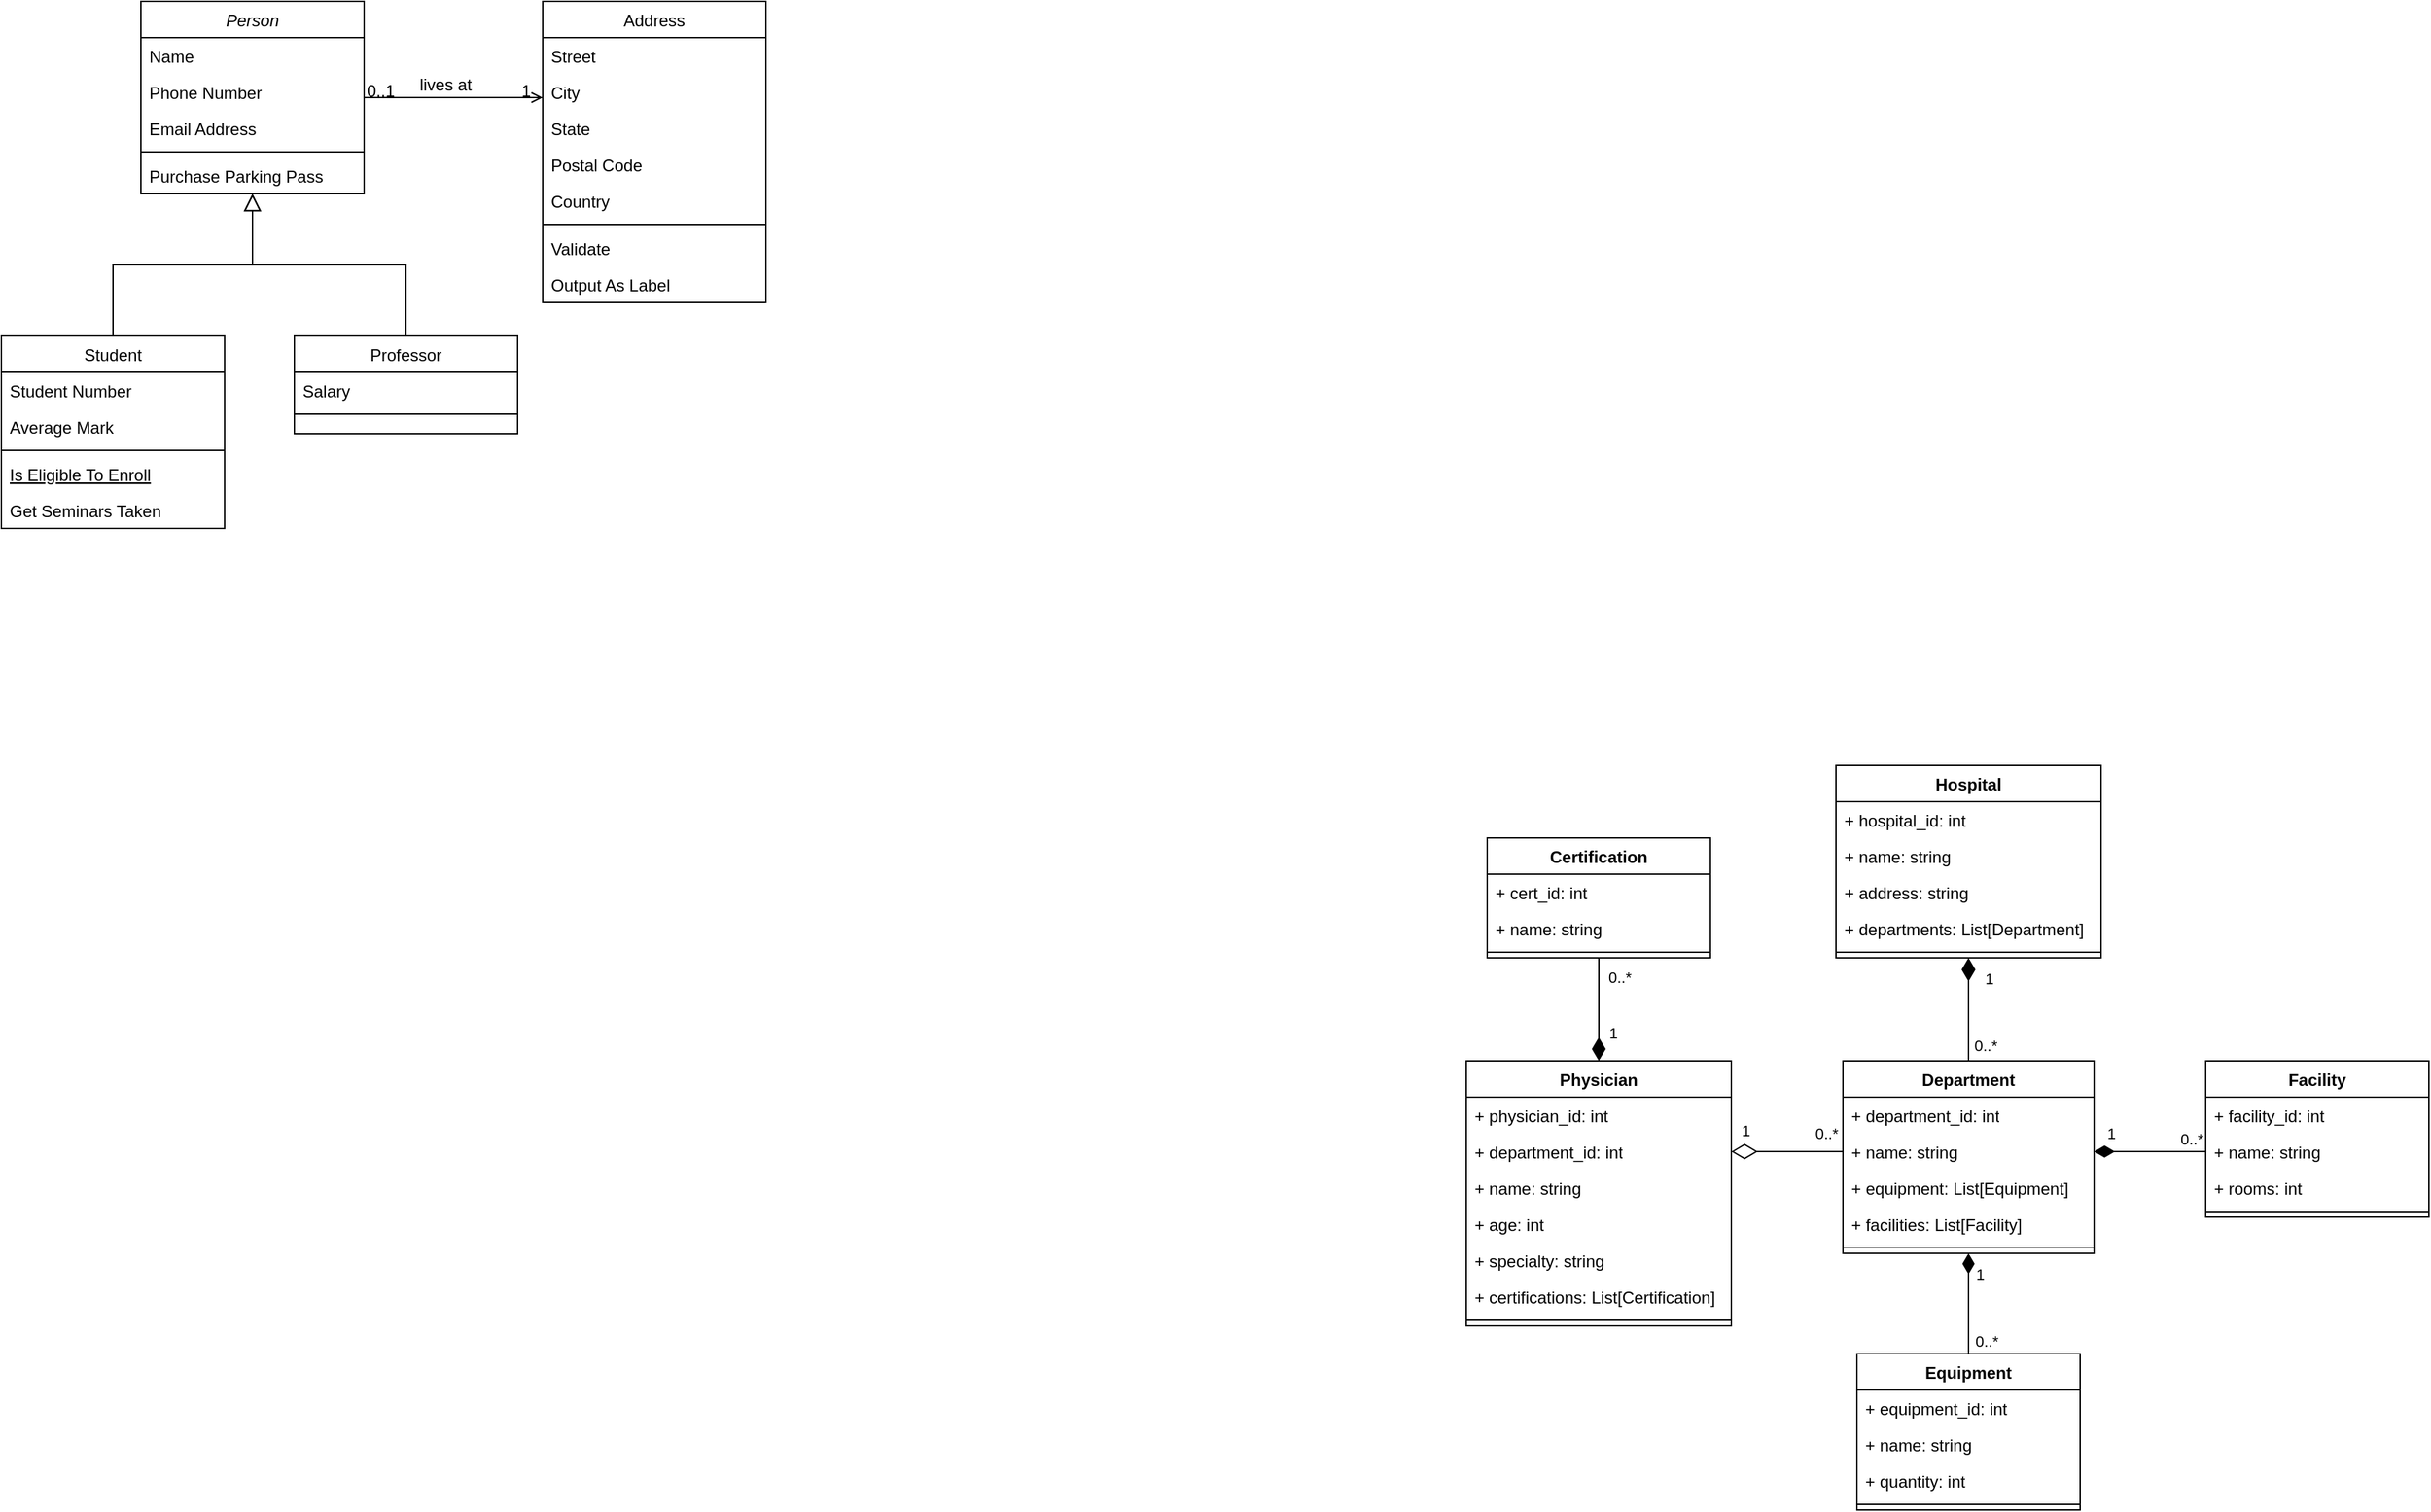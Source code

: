 <mxfile version="22.0.4" type="device">
  <diagram id="C5RBs43oDa-KdzZeNtuy" name="Page-1">
    <mxGraphModel dx="1343" dy="683" grid="1" gridSize="10" guides="1" tooltips="1" connect="1" arrows="1" fold="1" page="1" pageScale="1" pageWidth="827" pageHeight="1169" math="0" shadow="0">
      <root>
        <mxCell id="WIyWlLk6GJQsqaUBKTNV-0" />
        <mxCell id="WIyWlLk6GJQsqaUBKTNV-1" parent="WIyWlLk6GJQsqaUBKTNV-0" />
        <mxCell id="zkfFHV4jXpPFQw0GAbJ--0" value="Person" style="swimlane;fontStyle=2;align=center;verticalAlign=top;childLayout=stackLayout;horizontal=1;startSize=26;horizontalStack=0;resizeParent=1;resizeLast=0;collapsible=1;marginBottom=0;rounded=0;shadow=0;strokeWidth=1;" parent="WIyWlLk6GJQsqaUBKTNV-1" vertex="1">
          <mxGeometry x="220" y="120" width="160" height="138" as="geometry">
            <mxRectangle x="230" y="140" width="160" height="26" as="alternateBounds" />
          </mxGeometry>
        </mxCell>
        <mxCell id="zkfFHV4jXpPFQw0GAbJ--1" value="Name" style="text;align=left;verticalAlign=top;spacingLeft=4;spacingRight=4;overflow=hidden;rotatable=0;points=[[0,0.5],[1,0.5]];portConstraint=eastwest;" parent="zkfFHV4jXpPFQw0GAbJ--0" vertex="1">
          <mxGeometry y="26" width="160" height="26" as="geometry" />
        </mxCell>
        <mxCell id="zkfFHV4jXpPFQw0GAbJ--2" value="Phone Number" style="text;align=left;verticalAlign=top;spacingLeft=4;spacingRight=4;overflow=hidden;rotatable=0;points=[[0,0.5],[1,0.5]];portConstraint=eastwest;rounded=0;shadow=0;html=0;" parent="zkfFHV4jXpPFQw0GAbJ--0" vertex="1">
          <mxGeometry y="52" width="160" height="26" as="geometry" />
        </mxCell>
        <mxCell id="zkfFHV4jXpPFQw0GAbJ--3" value="Email Address" style="text;align=left;verticalAlign=top;spacingLeft=4;spacingRight=4;overflow=hidden;rotatable=0;points=[[0,0.5],[1,0.5]];portConstraint=eastwest;rounded=0;shadow=0;html=0;" parent="zkfFHV4jXpPFQw0GAbJ--0" vertex="1">
          <mxGeometry y="78" width="160" height="26" as="geometry" />
        </mxCell>
        <mxCell id="zkfFHV4jXpPFQw0GAbJ--4" value="" style="line;html=1;strokeWidth=1;align=left;verticalAlign=middle;spacingTop=-1;spacingLeft=3;spacingRight=3;rotatable=0;labelPosition=right;points=[];portConstraint=eastwest;" parent="zkfFHV4jXpPFQw0GAbJ--0" vertex="1">
          <mxGeometry y="104" width="160" height="8" as="geometry" />
        </mxCell>
        <mxCell id="zkfFHV4jXpPFQw0GAbJ--5" value="Purchase Parking Pass" style="text;align=left;verticalAlign=top;spacingLeft=4;spacingRight=4;overflow=hidden;rotatable=0;points=[[0,0.5],[1,0.5]];portConstraint=eastwest;" parent="zkfFHV4jXpPFQw0GAbJ--0" vertex="1">
          <mxGeometry y="112" width="160" height="26" as="geometry" />
        </mxCell>
        <mxCell id="zkfFHV4jXpPFQw0GAbJ--6" value="Student" style="swimlane;fontStyle=0;align=center;verticalAlign=top;childLayout=stackLayout;horizontal=1;startSize=26;horizontalStack=0;resizeParent=1;resizeLast=0;collapsible=1;marginBottom=0;rounded=0;shadow=0;strokeWidth=1;" parent="WIyWlLk6GJQsqaUBKTNV-1" vertex="1">
          <mxGeometry x="120" y="360" width="160" height="138" as="geometry">
            <mxRectangle x="130" y="380" width="160" height="26" as="alternateBounds" />
          </mxGeometry>
        </mxCell>
        <mxCell id="zkfFHV4jXpPFQw0GAbJ--7" value="Student Number" style="text;align=left;verticalAlign=top;spacingLeft=4;spacingRight=4;overflow=hidden;rotatable=0;points=[[0,0.5],[1,0.5]];portConstraint=eastwest;" parent="zkfFHV4jXpPFQw0GAbJ--6" vertex="1">
          <mxGeometry y="26" width="160" height="26" as="geometry" />
        </mxCell>
        <mxCell id="zkfFHV4jXpPFQw0GAbJ--8" value="Average Mark" style="text;align=left;verticalAlign=top;spacingLeft=4;spacingRight=4;overflow=hidden;rotatable=0;points=[[0,0.5],[1,0.5]];portConstraint=eastwest;rounded=0;shadow=0;html=0;" parent="zkfFHV4jXpPFQw0GAbJ--6" vertex="1">
          <mxGeometry y="52" width="160" height="26" as="geometry" />
        </mxCell>
        <mxCell id="zkfFHV4jXpPFQw0GAbJ--9" value="" style="line;html=1;strokeWidth=1;align=left;verticalAlign=middle;spacingTop=-1;spacingLeft=3;spacingRight=3;rotatable=0;labelPosition=right;points=[];portConstraint=eastwest;" parent="zkfFHV4jXpPFQw0GAbJ--6" vertex="1">
          <mxGeometry y="78" width="160" height="8" as="geometry" />
        </mxCell>
        <mxCell id="zkfFHV4jXpPFQw0GAbJ--10" value="Is Eligible To Enroll" style="text;align=left;verticalAlign=top;spacingLeft=4;spacingRight=4;overflow=hidden;rotatable=0;points=[[0,0.5],[1,0.5]];portConstraint=eastwest;fontStyle=4" parent="zkfFHV4jXpPFQw0GAbJ--6" vertex="1">
          <mxGeometry y="86" width="160" height="26" as="geometry" />
        </mxCell>
        <mxCell id="zkfFHV4jXpPFQw0GAbJ--11" value="Get Seminars Taken" style="text;align=left;verticalAlign=top;spacingLeft=4;spacingRight=4;overflow=hidden;rotatable=0;points=[[0,0.5],[1,0.5]];portConstraint=eastwest;" parent="zkfFHV4jXpPFQw0GAbJ--6" vertex="1">
          <mxGeometry y="112" width="160" height="26" as="geometry" />
        </mxCell>
        <mxCell id="zkfFHV4jXpPFQw0GAbJ--12" value="" style="endArrow=block;endSize=10;endFill=0;shadow=0;strokeWidth=1;rounded=0;edgeStyle=elbowEdgeStyle;elbow=vertical;" parent="WIyWlLk6GJQsqaUBKTNV-1" source="zkfFHV4jXpPFQw0GAbJ--6" target="zkfFHV4jXpPFQw0GAbJ--0" edge="1">
          <mxGeometry width="160" relative="1" as="geometry">
            <mxPoint x="200" y="203" as="sourcePoint" />
            <mxPoint x="200" y="203" as="targetPoint" />
          </mxGeometry>
        </mxCell>
        <mxCell id="zkfFHV4jXpPFQw0GAbJ--13" value="Professor" style="swimlane;fontStyle=0;align=center;verticalAlign=top;childLayout=stackLayout;horizontal=1;startSize=26;horizontalStack=0;resizeParent=1;resizeLast=0;collapsible=1;marginBottom=0;rounded=0;shadow=0;strokeWidth=1;" parent="WIyWlLk6GJQsqaUBKTNV-1" vertex="1">
          <mxGeometry x="330" y="360" width="160" height="70" as="geometry">
            <mxRectangle x="340" y="380" width="170" height="26" as="alternateBounds" />
          </mxGeometry>
        </mxCell>
        <mxCell id="zkfFHV4jXpPFQw0GAbJ--14" value="Salary" style="text;align=left;verticalAlign=top;spacingLeft=4;spacingRight=4;overflow=hidden;rotatable=0;points=[[0,0.5],[1,0.5]];portConstraint=eastwest;" parent="zkfFHV4jXpPFQw0GAbJ--13" vertex="1">
          <mxGeometry y="26" width="160" height="26" as="geometry" />
        </mxCell>
        <mxCell id="zkfFHV4jXpPFQw0GAbJ--15" value="" style="line;html=1;strokeWidth=1;align=left;verticalAlign=middle;spacingTop=-1;spacingLeft=3;spacingRight=3;rotatable=0;labelPosition=right;points=[];portConstraint=eastwest;" parent="zkfFHV4jXpPFQw0GAbJ--13" vertex="1">
          <mxGeometry y="52" width="160" height="8" as="geometry" />
        </mxCell>
        <mxCell id="zkfFHV4jXpPFQw0GAbJ--16" value="" style="endArrow=block;endSize=10;endFill=0;shadow=0;strokeWidth=1;rounded=0;edgeStyle=elbowEdgeStyle;elbow=vertical;" parent="WIyWlLk6GJQsqaUBKTNV-1" source="zkfFHV4jXpPFQw0GAbJ--13" target="zkfFHV4jXpPFQw0GAbJ--0" edge="1">
          <mxGeometry width="160" relative="1" as="geometry">
            <mxPoint x="210" y="373" as="sourcePoint" />
            <mxPoint x="310" y="271" as="targetPoint" />
          </mxGeometry>
        </mxCell>
        <mxCell id="zkfFHV4jXpPFQw0GAbJ--17" value="Address" style="swimlane;fontStyle=0;align=center;verticalAlign=top;childLayout=stackLayout;horizontal=1;startSize=26;horizontalStack=0;resizeParent=1;resizeLast=0;collapsible=1;marginBottom=0;rounded=0;shadow=0;strokeWidth=1;" parent="WIyWlLk6GJQsqaUBKTNV-1" vertex="1">
          <mxGeometry x="508" y="120" width="160" height="216" as="geometry">
            <mxRectangle x="550" y="140" width="160" height="26" as="alternateBounds" />
          </mxGeometry>
        </mxCell>
        <mxCell id="zkfFHV4jXpPFQw0GAbJ--18" value="Street" style="text;align=left;verticalAlign=top;spacingLeft=4;spacingRight=4;overflow=hidden;rotatable=0;points=[[0,0.5],[1,0.5]];portConstraint=eastwest;" parent="zkfFHV4jXpPFQw0GAbJ--17" vertex="1">
          <mxGeometry y="26" width="160" height="26" as="geometry" />
        </mxCell>
        <mxCell id="zkfFHV4jXpPFQw0GAbJ--19" value="City" style="text;align=left;verticalAlign=top;spacingLeft=4;spacingRight=4;overflow=hidden;rotatable=0;points=[[0,0.5],[1,0.5]];portConstraint=eastwest;rounded=0;shadow=0;html=0;" parent="zkfFHV4jXpPFQw0GAbJ--17" vertex="1">
          <mxGeometry y="52" width="160" height="26" as="geometry" />
        </mxCell>
        <mxCell id="zkfFHV4jXpPFQw0GAbJ--20" value="State" style="text;align=left;verticalAlign=top;spacingLeft=4;spacingRight=4;overflow=hidden;rotatable=0;points=[[0,0.5],[1,0.5]];portConstraint=eastwest;rounded=0;shadow=0;html=0;" parent="zkfFHV4jXpPFQw0GAbJ--17" vertex="1">
          <mxGeometry y="78" width="160" height="26" as="geometry" />
        </mxCell>
        <mxCell id="zkfFHV4jXpPFQw0GAbJ--21" value="Postal Code" style="text;align=left;verticalAlign=top;spacingLeft=4;spacingRight=4;overflow=hidden;rotatable=0;points=[[0,0.5],[1,0.5]];portConstraint=eastwest;rounded=0;shadow=0;html=0;" parent="zkfFHV4jXpPFQw0GAbJ--17" vertex="1">
          <mxGeometry y="104" width="160" height="26" as="geometry" />
        </mxCell>
        <mxCell id="zkfFHV4jXpPFQw0GAbJ--22" value="Country" style="text;align=left;verticalAlign=top;spacingLeft=4;spacingRight=4;overflow=hidden;rotatable=0;points=[[0,0.5],[1,0.5]];portConstraint=eastwest;rounded=0;shadow=0;html=0;" parent="zkfFHV4jXpPFQw0GAbJ--17" vertex="1">
          <mxGeometry y="130" width="160" height="26" as="geometry" />
        </mxCell>
        <mxCell id="zkfFHV4jXpPFQw0GAbJ--23" value="" style="line;html=1;strokeWidth=1;align=left;verticalAlign=middle;spacingTop=-1;spacingLeft=3;spacingRight=3;rotatable=0;labelPosition=right;points=[];portConstraint=eastwest;" parent="zkfFHV4jXpPFQw0GAbJ--17" vertex="1">
          <mxGeometry y="156" width="160" height="8" as="geometry" />
        </mxCell>
        <mxCell id="zkfFHV4jXpPFQw0GAbJ--24" value="Validate" style="text;align=left;verticalAlign=top;spacingLeft=4;spacingRight=4;overflow=hidden;rotatable=0;points=[[0,0.5],[1,0.5]];portConstraint=eastwest;" parent="zkfFHV4jXpPFQw0GAbJ--17" vertex="1">
          <mxGeometry y="164" width="160" height="26" as="geometry" />
        </mxCell>
        <mxCell id="zkfFHV4jXpPFQw0GAbJ--25" value="Output As Label" style="text;align=left;verticalAlign=top;spacingLeft=4;spacingRight=4;overflow=hidden;rotatable=0;points=[[0,0.5],[1,0.5]];portConstraint=eastwest;" parent="zkfFHV4jXpPFQw0GAbJ--17" vertex="1">
          <mxGeometry y="190" width="160" height="26" as="geometry" />
        </mxCell>
        <mxCell id="zkfFHV4jXpPFQw0GAbJ--26" value="" style="endArrow=open;shadow=0;strokeWidth=1;rounded=0;endFill=1;edgeStyle=elbowEdgeStyle;elbow=vertical;" parent="WIyWlLk6GJQsqaUBKTNV-1" source="zkfFHV4jXpPFQw0GAbJ--0" target="zkfFHV4jXpPFQw0GAbJ--17" edge="1">
          <mxGeometry x="0.5" y="41" relative="1" as="geometry">
            <mxPoint x="380" y="192" as="sourcePoint" />
            <mxPoint x="540" y="192" as="targetPoint" />
            <mxPoint x="-40" y="32" as="offset" />
          </mxGeometry>
        </mxCell>
        <mxCell id="zkfFHV4jXpPFQw0GAbJ--27" value="0..1" style="resizable=0;align=left;verticalAlign=bottom;labelBackgroundColor=none;fontSize=12;" parent="zkfFHV4jXpPFQw0GAbJ--26" connectable="0" vertex="1">
          <mxGeometry x="-1" relative="1" as="geometry">
            <mxPoint y="4" as="offset" />
          </mxGeometry>
        </mxCell>
        <mxCell id="zkfFHV4jXpPFQw0GAbJ--28" value="1" style="resizable=0;align=right;verticalAlign=bottom;labelBackgroundColor=none;fontSize=12;" parent="zkfFHV4jXpPFQw0GAbJ--26" connectable="0" vertex="1">
          <mxGeometry x="1" relative="1" as="geometry">
            <mxPoint x="-7" y="4" as="offset" />
          </mxGeometry>
        </mxCell>
        <mxCell id="zkfFHV4jXpPFQw0GAbJ--29" value="lives at" style="text;html=1;resizable=0;points=[];;align=center;verticalAlign=middle;labelBackgroundColor=none;rounded=0;shadow=0;strokeWidth=1;fontSize=12;" parent="zkfFHV4jXpPFQw0GAbJ--26" vertex="1" connectable="0">
          <mxGeometry x="0.5" y="49" relative="1" as="geometry">
            <mxPoint x="-38" y="40" as="offset" />
          </mxGeometry>
        </mxCell>
        <mxCell id="dXM80ynz4UQrBdZMQak1-42" value="Hospital" style="swimlane;fontStyle=1;align=center;verticalAlign=top;childLayout=stackLayout;horizontal=1;startSize=26;horizontalStack=0;resizeParent=1;resizeParentMax=0;resizeLast=0;collapsible=1;marginBottom=0;whiteSpace=wrap;html=1;" vertex="1" parent="WIyWlLk6GJQsqaUBKTNV-1">
          <mxGeometry x="1435" y="668" width="190" height="138" as="geometry">
            <mxRectangle x="1440" y="542" width="90" height="30" as="alternateBounds" />
          </mxGeometry>
        </mxCell>
        <mxCell id="dXM80ynz4UQrBdZMQak1-43" value="+ hospital_id: int" style="text;strokeColor=none;fillColor=none;align=left;verticalAlign=top;spacingLeft=4;spacingRight=4;overflow=hidden;rotatable=0;points=[[0,0.5],[1,0.5]];portConstraint=eastwest;whiteSpace=wrap;html=1;" vertex="1" parent="dXM80ynz4UQrBdZMQak1-42">
          <mxGeometry y="26" width="190" height="26" as="geometry" />
        </mxCell>
        <mxCell id="dXM80ynz4UQrBdZMQak1-45" value="+ name: string" style="text;strokeColor=none;fillColor=none;align=left;verticalAlign=top;spacingLeft=4;spacingRight=4;overflow=hidden;rotatable=0;points=[[0,0.5],[1,0.5]];portConstraint=eastwest;whiteSpace=wrap;html=1;" vertex="1" parent="dXM80ynz4UQrBdZMQak1-42">
          <mxGeometry y="52" width="190" height="26" as="geometry" />
        </mxCell>
        <mxCell id="dXM80ynz4UQrBdZMQak1-76" value="+ address: string" style="text;strokeColor=none;fillColor=none;align=left;verticalAlign=top;spacingLeft=4;spacingRight=4;overflow=hidden;rotatable=0;points=[[0,0.5],[1,0.5]];portConstraint=eastwest;whiteSpace=wrap;html=1;" vertex="1" parent="dXM80ynz4UQrBdZMQak1-42">
          <mxGeometry y="78" width="190" height="26" as="geometry" />
        </mxCell>
        <mxCell id="dXM80ynz4UQrBdZMQak1-138" value="+ departments: List[Department]" style="text;strokeColor=none;fillColor=none;align=left;verticalAlign=top;spacingLeft=4;spacingRight=4;overflow=hidden;rotatable=0;points=[[0,0.5],[1,0.5]];portConstraint=eastwest;whiteSpace=wrap;html=1;" vertex="1" parent="dXM80ynz4UQrBdZMQak1-42">
          <mxGeometry y="104" width="190" height="26" as="geometry" />
        </mxCell>
        <mxCell id="dXM80ynz4UQrBdZMQak1-44" value="" style="line;strokeWidth=1;fillColor=none;align=left;verticalAlign=middle;spacingTop=-1;spacingLeft=3;spacingRight=3;rotatable=0;labelPosition=right;points=[];portConstraint=eastwest;strokeColor=inherit;" vertex="1" parent="dXM80ynz4UQrBdZMQak1-42">
          <mxGeometry y="130" width="190" height="8" as="geometry" />
        </mxCell>
        <mxCell id="dXM80ynz4UQrBdZMQak1-46" value="Department" style="swimlane;fontStyle=1;align=center;verticalAlign=top;childLayout=stackLayout;horizontal=1;startSize=26;horizontalStack=0;resizeParent=1;resizeParentMax=0;resizeLast=0;collapsible=1;marginBottom=0;whiteSpace=wrap;html=1;" vertex="1" parent="WIyWlLk6GJQsqaUBKTNV-1">
          <mxGeometry x="1440" y="880" width="180" height="138" as="geometry" />
        </mxCell>
        <mxCell id="dXM80ynz4UQrBdZMQak1-47" value="+ department_id: int" style="text;strokeColor=none;fillColor=none;align=left;verticalAlign=top;spacingLeft=4;spacingRight=4;overflow=hidden;rotatable=0;points=[[0,0.5],[1,0.5]];portConstraint=eastwest;whiteSpace=wrap;html=1;" vertex="1" parent="dXM80ynz4UQrBdZMQak1-46">
          <mxGeometry y="26" width="180" height="26" as="geometry" />
        </mxCell>
        <mxCell id="dXM80ynz4UQrBdZMQak1-82" value="+ name: string" style="text;strokeColor=none;fillColor=none;align=left;verticalAlign=top;spacingLeft=4;spacingRight=4;overflow=hidden;rotatable=0;points=[[0,0.5],[1,0.5]];portConstraint=eastwest;whiteSpace=wrap;html=1;" vertex="1" parent="dXM80ynz4UQrBdZMQak1-46">
          <mxGeometry y="52" width="180" height="26" as="geometry" />
        </mxCell>
        <mxCell id="dXM80ynz4UQrBdZMQak1-101" value="+ equipment: List[Equipment]" style="text;strokeColor=none;fillColor=none;align=left;verticalAlign=top;spacingLeft=4;spacingRight=4;overflow=hidden;rotatable=0;points=[[0,0.5],[1,0.5]];portConstraint=eastwest;whiteSpace=wrap;html=1;" vertex="1" parent="dXM80ynz4UQrBdZMQak1-46">
          <mxGeometry y="78" width="180" height="26" as="geometry" />
        </mxCell>
        <mxCell id="dXM80ynz4UQrBdZMQak1-108" value="+ facilities: List[Facility]" style="text;strokeColor=none;fillColor=none;align=left;verticalAlign=top;spacingLeft=4;spacingRight=4;overflow=hidden;rotatable=0;points=[[0,0.5],[1,0.5]];portConstraint=eastwest;whiteSpace=wrap;html=1;" vertex="1" parent="dXM80ynz4UQrBdZMQak1-46">
          <mxGeometry y="104" width="180" height="26" as="geometry" />
        </mxCell>
        <mxCell id="dXM80ynz4UQrBdZMQak1-48" value="" style="line;strokeWidth=1;fillColor=none;align=left;verticalAlign=middle;spacingTop=-1;spacingLeft=3;spacingRight=3;rotatable=0;labelPosition=right;points=[];portConstraint=eastwest;strokeColor=inherit;" vertex="1" parent="dXM80ynz4UQrBdZMQak1-46">
          <mxGeometry y="130" width="180" height="8" as="geometry" />
        </mxCell>
        <mxCell id="dXM80ynz4UQrBdZMQak1-51" value="Equipment" style="swimlane;fontStyle=1;align=center;verticalAlign=top;childLayout=stackLayout;horizontal=1;startSize=26;horizontalStack=0;resizeParent=1;resizeParentMax=0;resizeLast=0;collapsible=1;marginBottom=0;whiteSpace=wrap;html=1;" vertex="1" parent="WIyWlLk6GJQsqaUBKTNV-1">
          <mxGeometry x="1450" y="1090" width="160" height="112" as="geometry" />
        </mxCell>
        <mxCell id="dXM80ynz4UQrBdZMQak1-52" value="&lt;div&gt;+ equipment_id: int&lt;/div&gt;&lt;div&gt;&lt;br&gt;&lt;/div&gt;" style="text;strokeColor=none;fillColor=none;align=left;verticalAlign=top;spacingLeft=4;spacingRight=4;overflow=hidden;rotatable=0;points=[[0,0.5],[1,0.5]];portConstraint=eastwest;whiteSpace=wrap;html=1;" vertex="1" parent="dXM80ynz4UQrBdZMQak1-51">
          <mxGeometry y="26" width="160" height="26" as="geometry" />
        </mxCell>
        <mxCell id="dXM80ynz4UQrBdZMQak1-86" value="&lt;div&gt;+ name: string&lt;br&gt;&lt;/div&gt;&lt;div&gt;&lt;br&gt;&lt;/div&gt;" style="text;strokeColor=none;fillColor=none;align=left;verticalAlign=top;spacingLeft=4;spacingRight=4;overflow=hidden;rotatable=0;points=[[0,0.5],[1,0.5]];portConstraint=eastwest;whiteSpace=wrap;html=1;" vertex="1" parent="dXM80ynz4UQrBdZMQak1-51">
          <mxGeometry y="52" width="160" height="26" as="geometry" />
        </mxCell>
        <mxCell id="dXM80ynz4UQrBdZMQak1-87" value="&lt;div&gt;+ quantity: int&lt;br&gt;&lt;/div&gt;&lt;div&gt;&lt;br&gt;&lt;/div&gt;" style="text;strokeColor=none;fillColor=none;align=left;verticalAlign=top;spacingLeft=4;spacingRight=4;overflow=hidden;rotatable=0;points=[[0,0.5],[1,0.5]];portConstraint=eastwest;whiteSpace=wrap;html=1;" vertex="1" parent="dXM80ynz4UQrBdZMQak1-51">
          <mxGeometry y="78" width="160" height="26" as="geometry" />
        </mxCell>
        <mxCell id="dXM80ynz4UQrBdZMQak1-53" value="" style="line;strokeWidth=1;fillColor=none;align=left;verticalAlign=middle;spacingTop=-1;spacingLeft=3;spacingRight=3;rotatable=0;labelPosition=right;points=[];portConstraint=eastwest;strokeColor=inherit;" vertex="1" parent="dXM80ynz4UQrBdZMQak1-51">
          <mxGeometry y="104" width="160" height="8" as="geometry" />
        </mxCell>
        <mxCell id="dXM80ynz4UQrBdZMQak1-63" value="Certification" style="swimlane;fontStyle=1;align=center;verticalAlign=top;childLayout=stackLayout;horizontal=1;startSize=26;horizontalStack=0;resizeParent=1;resizeParentMax=0;resizeLast=0;collapsible=1;marginBottom=0;whiteSpace=wrap;html=1;" vertex="1" parent="WIyWlLk6GJQsqaUBKTNV-1">
          <mxGeometry x="1185" y="720" width="160" height="86" as="geometry" />
        </mxCell>
        <mxCell id="dXM80ynz4UQrBdZMQak1-64" value="+ cert_id: int" style="text;strokeColor=none;fillColor=none;align=left;verticalAlign=top;spacingLeft=4;spacingRight=4;overflow=hidden;rotatable=0;points=[[0,0.5],[1,0.5]];portConstraint=eastwest;whiteSpace=wrap;html=1;" vertex="1" parent="dXM80ynz4UQrBdZMQak1-63">
          <mxGeometry y="26" width="160" height="26" as="geometry" />
        </mxCell>
        <mxCell id="dXM80ynz4UQrBdZMQak1-97" value="+ name: string " style="text;strokeColor=none;fillColor=none;align=left;verticalAlign=top;spacingLeft=4;spacingRight=4;overflow=hidden;rotatable=0;points=[[0,0.5],[1,0.5]];portConstraint=eastwest;whiteSpace=wrap;html=1;" vertex="1" parent="dXM80ynz4UQrBdZMQak1-63">
          <mxGeometry y="52" width="160" height="26" as="geometry" />
        </mxCell>
        <mxCell id="dXM80ynz4UQrBdZMQak1-65" value="" style="line;strokeWidth=1;fillColor=none;align=left;verticalAlign=middle;spacingTop=-1;spacingLeft=3;spacingRight=3;rotatable=0;labelPosition=right;points=[];portConstraint=eastwest;strokeColor=inherit;" vertex="1" parent="dXM80ynz4UQrBdZMQak1-63">
          <mxGeometry y="78" width="160" height="8" as="geometry" />
        </mxCell>
        <mxCell id="dXM80ynz4UQrBdZMQak1-103" value="Facility" style="swimlane;fontStyle=1;align=center;verticalAlign=top;childLayout=stackLayout;horizontal=1;startSize=26;horizontalStack=0;resizeParent=1;resizeParentMax=0;resizeLast=0;collapsible=1;marginBottom=0;whiteSpace=wrap;html=1;" vertex="1" parent="WIyWlLk6GJQsqaUBKTNV-1">
          <mxGeometry x="1700" y="880" width="160" height="112" as="geometry" />
        </mxCell>
        <mxCell id="dXM80ynz4UQrBdZMQak1-104" value="&lt;div&gt;+ facility_id: int&lt;/div&gt;&lt;div&gt;&lt;br&gt;&lt;/div&gt;" style="text;strokeColor=none;fillColor=none;align=left;verticalAlign=top;spacingLeft=4;spacingRight=4;overflow=hidden;rotatable=0;points=[[0,0.5],[1,0.5]];portConstraint=eastwest;whiteSpace=wrap;html=1;" vertex="1" parent="dXM80ynz4UQrBdZMQak1-103">
          <mxGeometry y="26" width="160" height="26" as="geometry" />
        </mxCell>
        <mxCell id="dXM80ynz4UQrBdZMQak1-105" value="&lt;div&gt;+ name: string&lt;br&gt;&lt;/div&gt;&lt;div&gt;&lt;br&gt;&lt;/div&gt;" style="text;strokeColor=none;fillColor=none;align=left;verticalAlign=top;spacingLeft=4;spacingRight=4;overflow=hidden;rotatable=0;points=[[0,0.5],[1,0.5]];portConstraint=eastwest;whiteSpace=wrap;html=1;" vertex="1" parent="dXM80ynz4UQrBdZMQak1-103">
          <mxGeometry y="52" width="160" height="26" as="geometry" />
        </mxCell>
        <mxCell id="dXM80ynz4UQrBdZMQak1-140" value="&lt;div&gt;+ rooms: int&lt;br&gt;&lt;/div&gt;&lt;div&gt;&lt;br&gt;&lt;/div&gt;" style="text;strokeColor=none;fillColor=none;align=left;verticalAlign=top;spacingLeft=4;spacingRight=4;overflow=hidden;rotatable=0;points=[[0,0.5],[1,0.5]];portConstraint=eastwest;whiteSpace=wrap;html=1;" vertex="1" parent="dXM80ynz4UQrBdZMQak1-103">
          <mxGeometry y="78" width="160" height="26" as="geometry" />
        </mxCell>
        <mxCell id="dXM80ynz4UQrBdZMQak1-107" value="" style="line;strokeWidth=1;fillColor=none;align=left;verticalAlign=middle;spacingTop=-1;spacingLeft=3;spacingRight=3;rotatable=0;labelPosition=right;points=[];portConstraint=eastwest;strokeColor=inherit;" vertex="1" parent="dXM80ynz4UQrBdZMQak1-103">
          <mxGeometry y="104" width="160" height="8" as="geometry" />
        </mxCell>
        <mxCell id="dXM80ynz4UQrBdZMQak1-111" value="" style="endArrow=none;endFill=0;endSize=13;html=1;rounded=0;exitX=1;exitY=0.5;exitDx=0;exitDy=0;entryX=0;entryY=0.5;entryDx=0;entryDy=0;startSize=16;startArrow=diamondThin;startFill=0;" edge="1" parent="WIyWlLk6GJQsqaUBKTNV-1" source="dXM80ynz4UQrBdZMQak1-137" target="dXM80ynz4UQrBdZMQak1-82">
          <mxGeometry width="160" relative="1" as="geometry">
            <mxPoint x="1510" y="770" as="sourcePoint" />
            <mxPoint x="1440" y="971" as="targetPoint" />
          </mxGeometry>
        </mxCell>
        <mxCell id="dXM80ynz4UQrBdZMQak1-145" value="1" style="edgeLabel;html=1;align=center;verticalAlign=middle;resizable=0;points=[];" vertex="1" connectable="0" parent="dXM80ynz4UQrBdZMQak1-111">
          <mxGeometry x="-0.683" y="4" relative="1" as="geometry">
            <mxPoint x="-3" y="-11" as="offset" />
          </mxGeometry>
        </mxCell>
        <mxCell id="dXM80ynz4UQrBdZMQak1-146" value="0..*" style="edgeLabel;html=1;align=center;verticalAlign=middle;resizable=0;points=[];" vertex="1" connectable="0" parent="dXM80ynz4UQrBdZMQak1-111">
          <mxGeometry x="0.658" relative="1" as="geometry">
            <mxPoint x="1" y="-13" as="offset" />
          </mxGeometry>
        </mxCell>
        <mxCell id="dXM80ynz4UQrBdZMQak1-112" value="0..*" style="endArrow=diamondThin;html=1;endSize=12;startArrow=none;startSize=14;startFill=0;edgeStyle=orthogonalEdgeStyle;align=left;verticalAlign=bottom;rounded=0;exitX=0;exitY=0.5;exitDx=0;exitDy=0;entryX=1;entryY=0.5;entryDx=0;entryDy=0;endFill=1;" edge="1" parent="WIyWlLk6GJQsqaUBKTNV-1">
          <mxGeometry x="-0.5" relative="1" as="geometry">
            <mxPoint x="1700" y="945.0" as="sourcePoint" />
            <mxPoint x="1620" y="945.0" as="targetPoint" />
            <mxPoint as="offset" />
          </mxGeometry>
        </mxCell>
        <mxCell id="dXM80ynz4UQrBdZMQak1-123" value="1" style="edgeLabel;html=1;align=center;verticalAlign=middle;resizable=0;points=[];" vertex="1" connectable="0" parent="dXM80ynz4UQrBdZMQak1-112">
          <mxGeometry x="0.817" y="-3" relative="1" as="geometry">
            <mxPoint x="4" y="-10" as="offset" />
          </mxGeometry>
        </mxCell>
        <mxCell id="dXM80ynz4UQrBdZMQak1-113" value="&amp;nbsp;0..*" style="endArrow=diamondThin;html=1;endSize=12;startArrow=none;startSize=14;startFill=0;edgeStyle=orthogonalEdgeStyle;align=left;verticalAlign=bottom;rounded=0;exitX=0.5;exitY=0;exitDx=0;exitDy=0;endFill=1;entryX=0.5;entryY=1;entryDx=0;entryDy=0;" edge="1" parent="WIyWlLk6GJQsqaUBKTNV-1" source="dXM80ynz4UQrBdZMQak1-51" target="dXM80ynz4UQrBdZMQak1-46">
          <mxGeometry x="-1" relative="1" as="geometry">
            <mxPoint x="1530" y="1140" as="sourcePoint" />
            <mxPoint x="1530" y="1050" as="targetPoint" />
            <mxPoint as="offset" />
          </mxGeometry>
        </mxCell>
        <mxCell id="dXM80ynz4UQrBdZMQak1-125" value="1" style="edgeLabel;html=1;align=center;verticalAlign=middle;resizable=0;points=[];" vertex="1" connectable="0" parent="dXM80ynz4UQrBdZMQak1-113">
          <mxGeometry x="0.777" y="-2" relative="1" as="geometry">
            <mxPoint x="6" y="7" as="offset" />
          </mxGeometry>
        </mxCell>
        <mxCell id="dXM80ynz4UQrBdZMQak1-55" value="Physician" style="swimlane;fontStyle=1;align=center;verticalAlign=top;childLayout=stackLayout;horizontal=1;startSize=26;horizontalStack=0;resizeParent=1;resizeParentMax=0;resizeLast=0;collapsible=1;marginBottom=0;whiteSpace=wrap;html=1;" vertex="1" parent="WIyWlLk6GJQsqaUBKTNV-1">
          <mxGeometry x="1170" y="880" width="190" height="190" as="geometry" />
        </mxCell>
        <mxCell id="dXM80ynz4UQrBdZMQak1-56" value="+ physician_id: int" style="text;strokeColor=none;fillColor=none;align=left;verticalAlign=top;spacingLeft=4;spacingRight=4;overflow=hidden;rotatable=0;points=[[0,0.5],[1,0.5]];portConstraint=eastwest;whiteSpace=wrap;html=1;" vertex="1" parent="dXM80ynz4UQrBdZMQak1-55">
          <mxGeometry y="26" width="190" height="26" as="geometry" />
        </mxCell>
        <mxCell id="dXM80ynz4UQrBdZMQak1-137" value="+ department_id: int" style="text;strokeColor=none;fillColor=none;align=left;verticalAlign=top;spacingLeft=4;spacingRight=4;overflow=hidden;rotatable=0;points=[[0,0.5],[1,0.5]];portConstraint=eastwest;whiteSpace=wrap;html=1;" vertex="1" parent="dXM80ynz4UQrBdZMQak1-55">
          <mxGeometry y="52" width="190" height="26" as="geometry" />
        </mxCell>
        <mxCell id="dXM80ynz4UQrBdZMQak1-90" value="+ name: string" style="text;strokeColor=none;fillColor=none;align=left;verticalAlign=top;spacingLeft=4;spacingRight=4;overflow=hidden;rotatable=0;points=[[0,0.5],[1,0.5]];portConstraint=eastwest;whiteSpace=wrap;html=1;" vertex="1" parent="dXM80ynz4UQrBdZMQak1-55">
          <mxGeometry y="78" width="190" height="26" as="geometry" />
        </mxCell>
        <mxCell id="dXM80ynz4UQrBdZMQak1-143" value="+ age: int" style="text;strokeColor=none;fillColor=none;align=left;verticalAlign=top;spacingLeft=4;spacingRight=4;overflow=hidden;rotatable=0;points=[[0,0.5],[1,0.5]];portConstraint=eastwest;whiteSpace=wrap;html=1;" vertex="1" parent="dXM80ynz4UQrBdZMQak1-55">
          <mxGeometry y="104" width="190" height="26" as="geometry" />
        </mxCell>
        <mxCell id="dXM80ynz4UQrBdZMQak1-91" value="+ specialty: string" style="text;strokeColor=none;fillColor=none;align=left;verticalAlign=top;spacingLeft=4;spacingRight=4;overflow=hidden;rotatable=0;points=[[0,0.5],[1,0.5]];portConstraint=eastwest;whiteSpace=wrap;html=1;" vertex="1" parent="dXM80ynz4UQrBdZMQak1-55">
          <mxGeometry y="130" width="190" height="26" as="geometry" />
        </mxCell>
        <mxCell id="dXM80ynz4UQrBdZMQak1-115" value="+ certifications: List[Certification]" style="text;strokeColor=none;fillColor=none;align=left;verticalAlign=top;spacingLeft=4;spacingRight=4;overflow=hidden;rotatable=0;points=[[0,0.5],[1,0.5]];portConstraint=eastwest;whiteSpace=wrap;html=1;" vertex="1" parent="dXM80ynz4UQrBdZMQak1-55">
          <mxGeometry y="156" width="190" height="26" as="geometry" />
        </mxCell>
        <mxCell id="dXM80ynz4UQrBdZMQak1-57" value="" style="line;strokeWidth=1;fillColor=none;align=left;verticalAlign=middle;spacingTop=-1;spacingLeft=3;spacingRight=3;rotatable=0;labelPosition=right;points=[];portConstraint=eastwest;strokeColor=inherit;" vertex="1" parent="dXM80ynz4UQrBdZMQak1-55">
          <mxGeometry y="182" width="190" height="8" as="geometry" />
        </mxCell>
        <mxCell id="dXM80ynz4UQrBdZMQak1-119" value="0..*" style="endArrow=none;html=1;endSize=12;startArrow=diamondThin;startSize=14;startFill=1;edgeStyle=orthogonalEdgeStyle;align=left;verticalAlign=bottom;rounded=0;exitX=0.5;exitY=0;exitDx=0;exitDy=0;entryX=0.5;entryY=1;entryDx=0;entryDy=0;endFill=0;" edge="1" parent="WIyWlLk6GJQsqaUBKTNV-1" source="dXM80ynz4UQrBdZMQak1-55" target="dXM80ynz4UQrBdZMQak1-63">
          <mxGeometry x="0.389" y="-5" relative="1" as="geometry">
            <mxPoint x="1230" y="810" as="sourcePoint" />
            <mxPoint x="1390" y="810" as="targetPoint" />
            <mxPoint as="offset" />
          </mxGeometry>
        </mxCell>
        <mxCell id="dXM80ynz4UQrBdZMQak1-120" value="1" style="edgeLabel;html=1;align=center;verticalAlign=middle;resizable=0;points=[];" vertex="1" connectable="0" parent="dXM80ynz4UQrBdZMQak1-119">
          <mxGeometry x="-0.689" y="-2" relative="1" as="geometry">
            <mxPoint x="8" y="-9" as="offset" />
          </mxGeometry>
        </mxCell>
        <mxCell id="dXM80ynz4UQrBdZMQak1-133" value="1" style="endArrow=none;html=1;endSize=12;startArrow=diamondThin;startSize=14;startFill=1;edgeStyle=orthogonalEdgeStyle;align=left;verticalAlign=bottom;rounded=0;exitX=0.5;exitY=1;exitDx=0;exitDy=0;entryX=0.5;entryY=0;entryDx=0;entryDy=0;endFill=0;" edge="1" parent="WIyWlLk6GJQsqaUBKTNV-1" source="dXM80ynz4UQrBdZMQak1-42" target="dXM80ynz4UQrBdZMQak1-46">
          <mxGeometry x="-0.351" y="10" relative="1" as="geometry">
            <mxPoint x="1710" y="955.0" as="sourcePoint" />
            <mxPoint x="1630" y="955.0" as="targetPoint" />
            <mxPoint as="offset" />
          </mxGeometry>
        </mxCell>
        <mxCell id="dXM80ynz4UQrBdZMQak1-134" value="0..*" style="edgeLabel;html=1;align=center;verticalAlign=middle;resizable=0;points=[];" vertex="1" connectable="0" parent="dXM80ynz4UQrBdZMQak1-133">
          <mxGeometry x="0.817" y="-3" relative="1" as="geometry">
            <mxPoint x="15" y="-4" as="offset" />
          </mxGeometry>
        </mxCell>
      </root>
    </mxGraphModel>
  </diagram>
</mxfile>

